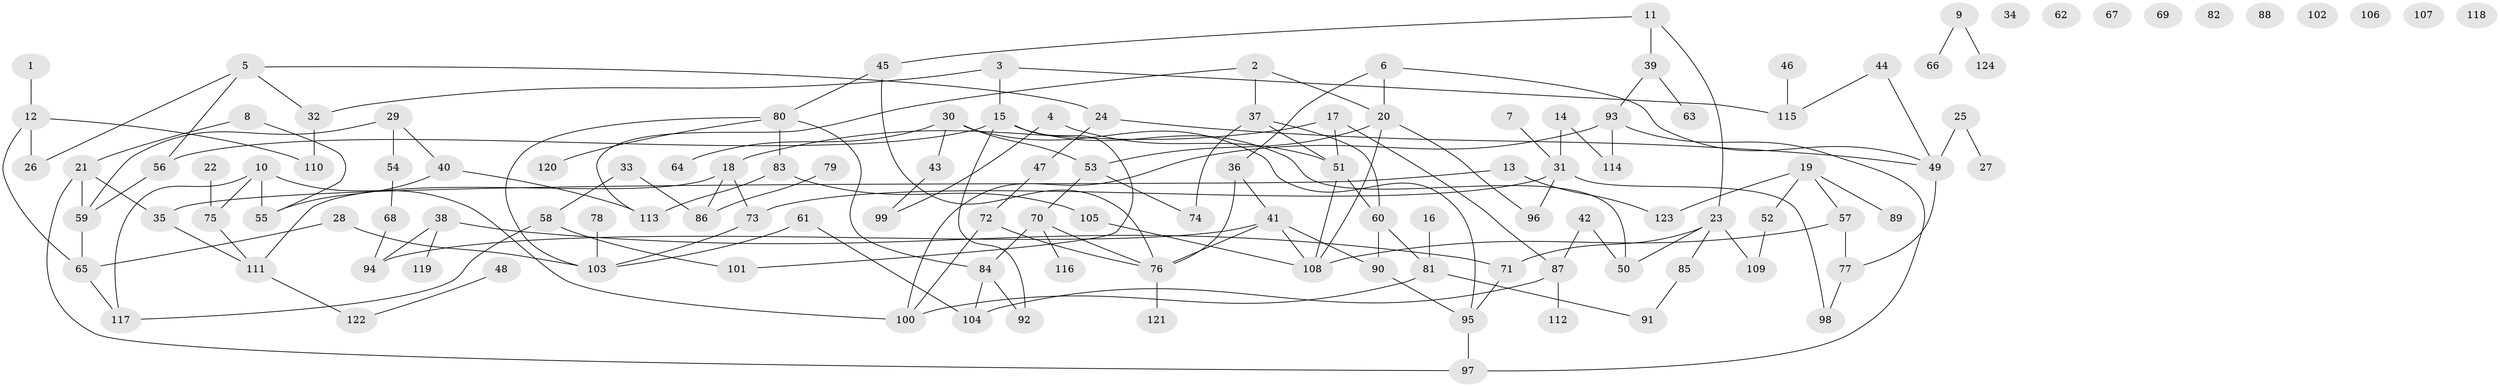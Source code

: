 // coarse degree distribution, {1: 0.13953488372093023, 3: 0.20930232558139536, 6: 0.08139534883720931, 2: 0.22093023255813954, 5: 0.11627906976744186, 4: 0.11627906976744186, 0: 0.11627906976744186}
// Generated by graph-tools (version 1.1) at 2025/23/03/03/25 07:23:24]
// undirected, 124 vertices, 158 edges
graph export_dot {
graph [start="1"]
  node [color=gray90,style=filled];
  1;
  2;
  3;
  4;
  5;
  6;
  7;
  8;
  9;
  10;
  11;
  12;
  13;
  14;
  15;
  16;
  17;
  18;
  19;
  20;
  21;
  22;
  23;
  24;
  25;
  26;
  27;
  28;
  29;
  30;
  31;
  32;
  33;
  34;
  35;
  36;
  37;
  38;
  39;
  40;
  41;
  42;
  43;
  44;
  45;
  46;
  47;
  48;
  49;
  50;
  51;
  52;
  53;
  54;
  55;
  56;
  57;
  58;
  59;
  60;
  61;
  62;
  63;
  64;
  65;
  66;
  67;
  68;
  69;
  70;
  71;
  72;
  73;
  74;
  75;
  76;
  77;
  78;
  79;
  80;
  81;
  82;
  83;
  84;
  85;
  86;
  87;
  88;
  89;
  90;
  91;
  92;
  93;
  94;
  95;
  96;
  97;
  98;
  99;
  100;
  101;
  102;
  103;
  104;
  105;
  106;
  107;
  108;
  109;
  110;
  111;
  112;
  113;
  114;
  115;
  116;
  117;
  118;
  119;
  120;
  121;
  122;
  123;
  124;
  1 -- 12;
  2 -- 20;
  2 -- 37;
  2 -- 113;
  3 -- 15;
  3 -- 32;
  3 -- 115;
  4 -- 51;
  4 -- 99;
  5 -- 24;
  5 -- 26;
  5 -- 32;
  5 -- 56;
  6 -- 20;
  6 -- 36;
  6 -- 49;
  7 -- 31;
  8 -- 21;
  8 -- 55;
  9 -- 66;
  9 -- 124;
  10 -- 55;
  10 -- 75;
  10 -- 100;
  10 -- 117;
  11 -- 23;
  11 -- 39;
  11 -- 45;
  12 -- 26;
  12 -- 65;
  12 -- 110;
  13 -- 35;
  13 -- 123;
  14 -- 31;
  14 -- 114;
  15 -- 50;
  15 -- 56;
  15 -- 92;
  15 -- 101;
  16 -- 81;
  17 -- 18;
  17 -- 51;
  17 -- 87;
  18 -- 73;
  18 -- 86;
  18 -- 111;
  19 -- 52;
  19 -- 57;
  19 -- 89;
  19 -- 123;
  20 -- 53;
  20 -- 96;
  20 -- 108;
  21 -- 35;
  21 -- 59;
  21 -- 97;
  22 -- 75;
  23 -- 50;
  23 -- 71;
  23 -- 85;
  23 -- 109;
  24 -- 47;
  24 -- 49;
  25 -- 27;
  25 -- 49;
  28 -- 65;
  28 -- 103;
  29 -- 40;
  29 -- 54;
  29 -- 59;
  30 -- 43;
  30 -- 53;
  30 -- 64;
  30 -- 95;
  31 -- 73;
  31 -- 96;
  31 -- 98;
  32 -- 110;
  33 -- 58;
  33 -- 86;
  35 -- 111;
  36 -- 41;
  36 -- 76;
  37 -- 51;
  37 -- 60;
  37 -- 74;
  38 -- 71;
  38 -- 94;
  38 -- 119;
  39 -- 63;
  39 -- 93;
  40 -- 55;
  40 -- 113;
  41 -- 76;
  41 -- 90;
  41 -- 94;
  41 -- 108;
  42 -- 50;
  42 -- 87;
  43 -- 99;
  44 -- 49;
  44 -- 115;
  45 -- 76;
  45 -- 80;
  46 -- 115;
  47 -- 72;
  48 -- 122;
  49 -- 77;
  51 -- 60;
  51 -- 108;
  52 -- 109;
  53 -- 70;
  53 -- 74;
  54 -- 68;
  56 -- 59;
  57 -- 77;
  57 -- 108;
  58 -- 101;
  58 -- 117;
  59 -- 65;
  60 -- 81;
  60 -- 90;
  61 -- 103;
  61 -- 104;
  65 -- 117;
  68 -- 94;
  70 -- 76;
  70 -- 84;
  70 -- 116;
  71 -- 95;
  72 -- 76;
  72 -- 100;
  73 -- 103;
  75 -- 111;
  76 -- 121;
  77 -- 98;
  78 -- 103;
  79 -- 86;
  80 -- 83;
  80 -- 84;
  80 -- 103;
  80 -- 120;
  81 -- 91;
  81 -- 100;
  83 -- 105;
  83 -- 113;
  84 -- 92;
  84 -- 104;
  85 -- 91;
  87 -- 104;
  87 -- 112;
  90 -- 95;
  93 -- 97;
  93 -- 100;
  93 -- 114;
  95 -- 97;
  105 -- 108;
  111 -- 122;
}
